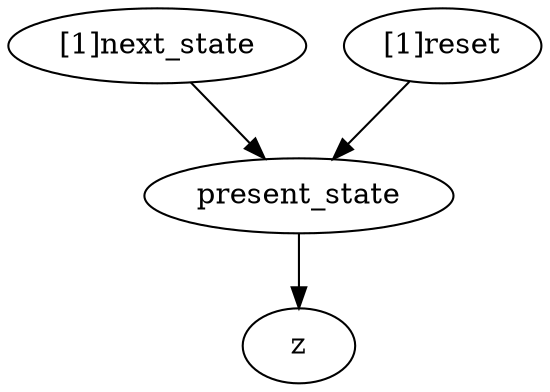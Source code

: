strict digraph "" {
	"[1]next_state"	[complexity=5,
		importance=0.833333413922,
		rank=0.166666682784];
	present_state	[complexity=3,
		importance=0.666666827844,
		rank=0.222222275948];
	"[1]next_state" -> present_state;
	"[1]reset"	[complexity=4,
		importance=1.50000024177,
		rank=0.375000060441];
	"[1]reset" -> present_state;
	z	[complexity=0,
		importance=0.333333258136,
		rank=0.0];
	present_state -> z;
}
